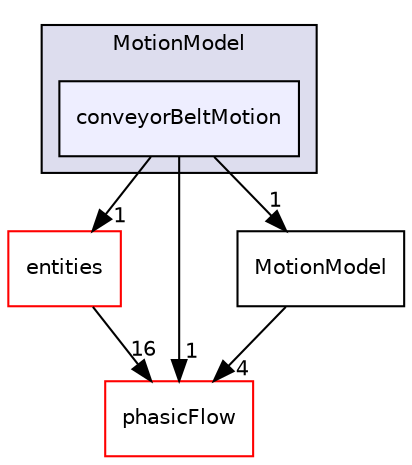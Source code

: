digraph "src/MotionModel/conveyorBeltMotion" {
  compound=true
  node [ fontsize="10", fontname="Helvetica"];
  edge [ labelfontsize="10", labelfontname="Helvetica"];
  subgraph clusterdir_47ec108d6cccce3c0382fd3240a6cec7 {
    graph [ bgcolor="#ddddee", pencolor="black", label="MotionModel" fontname="Helvetica", fontsize="10", URL="dir_47ec108d6cccce3c0382fd3240a6cec7.html"]
  dir_dd3810f1c15748c6e0bfc56a12a5cd76 [shape=box, label="conveyorBeltMotion", style="filled", fillcolor="#eeeeff", pencolor="black", URL="dir_dd3810f1c15748c6e0bfc56a12a5cd76.html"];
  }
  dir_dfffb364e858dce2ad53d04d398ac8d4 [shape=box label="entities" fillcolor="white" style="filled" color="red" URL="dir_dfffb364e858dce2ad53d04d398ac8d4.html"];
  dir_cd7a5046d028e114fc17b2ebc2bd02d2 [shape=box label="phasicFlow" fillcolor="white" style="filled" color="red" URL="dir_cd7a5046d028e114fc17b2ebc2bd02d2.html"];
  dir_affaf0a3e6a993f9f7cb2b52f691b125 [shape=box label="MotionModel" URL="dir_affaf0a3e6a993f9f7cb2b52f691b125.html"];
  dir_dfffb364e858dce2ad53d04d398ac8d4->dir_cd7a5046d028e114fc17b2ebc2bd02d2 [headlabel="16", labeldistance=1.5 headhref="dir_000051_000031.html"];
  dir_dd3810f1c15748c6e0bfc56a12a5cd76->dir_dfffb364e858dce2ad53d04d398ac8d4 [headlabel="1", labeldistance=1.5 headhref="dir_000050_000051.html"];
  dir_dd3810f1c15748c6e0bfc56a12a5cd76->dir_cd7a5046d028e114fc17b2ebc2bd02d2 [headlabel="1", labeldistance=1.5 headhref="dir_000050_000031.html"];
  dir_dd3810f1c15748c6e0bfc56a12a5cd76->dir_affaf0a3e6a993f9f7cb2b52f691b125 [headlabel="1", labeldistance=1.5 headhref="dir_000050_000058.html"];
  dir_affaf0a3e6a993f9f7cb2b52f691b125->dir_cd7a5046d028e114fc17b2ebc2bd02d2 [headlabel="4", labeldistance=1.5 headhref="dir_000058_000031.html"];
}
